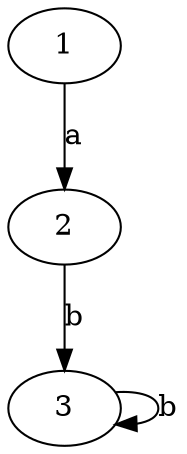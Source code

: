 // NFA RESULTS
digraph {
	1 -> 2 [label=a]
	2 -> 3 [label=b]
	3 -> 3 [label=b]
	1 [label=1]
	2 [label=2]
	3 [label=3]
}
